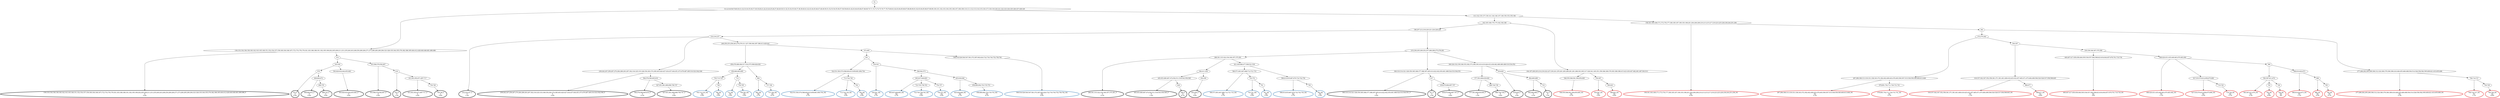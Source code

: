 digraph T {
	{
		rank=same
		153 [penwidth=3,colorscheme=set19,color=0,label="130;133;134;136;138;140;142;143;145;148;151;152;154;157;159;160;164;166;167;172;174;178;179;181;183;186;188;191;192;195;199;202;205;209;211;231;235;240;243;248;254;260;264;271;273;280;285;290;294;323;326;335;344;355;376;382;386;395;404;412;428;440;446;481;490;496_P\nP\n2.9%"]
		149 [penwidth=3,colorscheme=set19,color=0,label="579_P\nP\n2.9%"]
		147 [penwidth=3,colorscheme=set19,color=0,label="608;664;672_P\nP\n2.9%"]
		145 [penwidth=3,colorscheme=set19,color=0,label="688;755_P\nP\n5.8%"]
		143 [penwidth=3,colorscheme=set19,color=0,label="593;620;632;642;653;663_P\nP\n5.8%"]
		141 [penwidth=3,colorscheme=set19,color=0,label="553;566;578;592;607_P\nP\n2.9%"]
		139 [penwidth=3,colorscheme=set19,color=0,label="619_P\nP\n1.4%"]
		137 [penwidth=3,colorscheme=set19,color=0,label="631;641;652;671;687;717_P\nP\n2.9%"]
		135 [penwidth=3,colorscheme=set19,color=0,label="739;748_P\nP\n5.8%"]
		130 [penwidth=3,colorscheme=set19,color=0,label="232;234;237_P\nP\n1.4%"]
		128 [penwidth=3,colorscheme=set19,color=0,label="239;242;247;259;267;270;284;289;293;297;302;316;325;333;349;354;363;374;385;403;420;427;434;437;444;451;473;479;487;495;510;523;542;549_P\nP\n2.9%"]
		126 [penwidth=3,colorscheme=set19,color=0,label="564;576;590;605;616_P\nP\n4.3%"]
		124 [penwidth=3,colorscheme=set19,color=0,label="627;651;661;669;696;706;747_P\nP\n5.8%"]
		121 [penwidth=3,colorscheme=set19,color=0,label="288;301;315;322;334;340;357;375;381_P\nP\n4.3%"]
		118 [penwidth=3,colorscheme=set19,color=0,label="445;453;460;467;474;502;511;518;543;550;565_P\nP\n1.4%"]
		116 [penwidth=3,colorscheme=set19,color=0,label="628_P\nP\n8.7%"]
		114 [penwidth=3,colorscheme=set19,color=0,label="452;459_P\nP\n5.8%"]
		112 [penwidth=3,colorscheme=set19,color=0,label="300;310;314;321;328;350;365;368;377;388;397;405;414;422;442;454;461;488;524;533;544;551_P\nP\n2.9%"]
		110 [penwidth=3,colorscheme=set19,color=0,label="617_P\nP\n1.4%"]
		108 [penwidth=3,colorscheme=set19,color=0,label="639;670;684;697;707_P\nP\n5.8%"]
		105 [penwidth=3,colorscheme=set19,color=0,label="577;591;606;630;640_P\nP\n1.4%"]
		103 [penwidth=3,colorscheme=set19,color=0,label="686;726;738_P\nP\n5.8%"]
		101 [penwidth=3,colorscheme=set19,color=0,label="618;629_P\nP\n2.9%"]
		99 [penwidth=3,colorscheme=set19,color=0,label="662;685;698_P\nP\n4.3%"]
		97 [penwidth=3,colorscheme=set19,color=0,label="716_P\nP\n7.2%"]
		95 [penwidth=3,colorscheme=set19,color=1,label="158;161;163;169;171;173;176;177;180;185;187;190;193;198;201;204;206;208;210;213;215;217;219;223;225;228;238;244;251;256_M1\nM1\n4.5%"]
		91 [penwidth=3,colorscheme=set19,color=1,label="287;296;308;313;319;331;338;343;372;392;402;409;443;476;493;500;507;515;538;559;585;600;613;646_M1\nM1\n2.3%"]
		89 [penwidth=3,colorscheme=set19,color=1,label="678;691;702;711;720;731;741_M1\nM1\n5.7%"]
		86 [penwidth=3,colorscheme=set19,color=1,label="318;337;342;347;352;356;361;371;391;401;408;418;425;432;457;465;471;475;484;499;506;520;528;537;558;599;645_M1\nM1\n1.1%"]
		84 [penwidth=3,colorscheme=set19,color=1,label="666;677_M1\nM1\n6.8%"]
		81 [penwidth=3,colorscheme=set19,color=1,label="400;407;417;450;456;464;505;536;557;584;598;623;634;644;657;676;701;710;730_M1\nM1\n10%"]
		79 [penwidth=3,colorscheme=set19,color=1,label="406;424;431;435;449;463;470;483;492_M1\nM1\n1.1%"]
		77 [penwidth=3,colorscheme=set19,color=1,label="527;535;570;612;656;675;690_M1\nM1\n4.5%"]
		75 [penwidth=3,colorscheme=set19,color=1,label="719;729_M1\nM1\n5.7%"]
		72 [penwidth=3,colorscheme=set19,color=1,label="583;597;611;674_M1\nM1\n2.3%"]
		70 [penwidth=3,colorscheme=set19,color=1,label="700_M1\nM1\n6.8%"]
		68 [penwidth=3,colorscheme=set19,color=1,label="728_M1\nM1\n8%"]
		66 [penwidth=3,colorscheme=set19,color=1,label="596;610;622;673_M1\nM1\n1.1%"]
		64 [penwidth=3,colorscheme=set19,color=1,label="689_M1\nM1\n4.5%"]
		62 [penwidth=3,colorscheme=set19,color=1,label="709_M1\nM1\n9.1%"]
		60 [penwidth=3,colorscheme=set19,color=1,label="277;286;292;295;299;306;312;324;360;379;390;399;416;448;455;469;498;504;514;526;556;582;595;609;621;633;655;699_M1\nM1\n2.3%"]
		58 [penwidth=3,colorscheme=set19,color=1,label="708;718;727_M1\nM1\n1.1%"]
		56 [penwidth=3,colorscheme=set19,color=1,label="740;749_M1\nM1\n6.8%"]
		53 [penwidth=3,colorscheme=set19,color=1,label="546;555;568;581;594;654;665_M1\nM1\n5.7%"]
		51 [penwidth=3,colorscheme=set19,color=1,label="554;567_M1\nM1\n3.4%"]
		49 [penwidth=3,colorscheme=set19,color=1,label="580;643_M1\nM1\n6.8%"]
		44 [penwidth=3,colorscheme=set19,color=2,label="705;715;725_M2\nM2\n5.4%"]
		42 [penwidth=3,colorscheme=set19,color=2,label="766_M2\nM2\n5.4%"]
		40 [penwidth=3,colorscheme=set19,color=2,label="714_M2\nM2\n5.4%"]
		38 [penwidth=3,colorscheme=set19,color=2,label="759;765_M2\nM2\n5.4%"]
		36 [penwidth=3,colorscheme=set19,color=2,label="682_M2\nM2\n2.7%"]
		34 [penwidth=3,colorscheme=set19,color=2,label="737;746_M2\nM2\n8.1%"]
		30 [penwidth=3,colorscheme=set19,color=2,label="522;531;563;574;588;604;615;659;681;694;704_M2\nM2\n2.7%"]
		28 [penwidth=3,colorscheme=set19,color=2,label="713;724;736_M2\nM2\n5.4%"]
		26 [penwidth=3,colorscheme=set19,color=2,label="764_M2\nM2\n5.4%"]
		24 [penwidth=3,colorscheme=set19,color=2,label="530;541_M2\nM2\n2.7%"]
		21 [penwidth=3,colorscheme=set19,color=2,label="603;637;649;693_M2\nM2\n2.7%"]
		19 [penwidth=3,colorscheme=set19,color=2,label="723;745;758;763_M2\nM2\n5.4%"]
		17 [penwidth=3,colorscheme=set19,color=2,label="754;757_M2\nM2\n5.4%"]
		15 [penwidth=3,colorscheme=set19,color=2,label="625;636;648_M2\nM2\n2.7%"]
		13 [penwidth=3,colorscheme=set19,color=2,label="658;680;692;703;735;753_M2\nM2\n8.1%"]
		11 [penwidth=3,colorscheme=set19,color=2,label="509;516;529;540;547;561;572;587;602;624;722;734;744;752;756;762_M2\nM2\n5.4%"]
		8 [penwidth=3,colorscheme=set19,color=2,label="560;571;601;647;668;712;721;733_M2\nM2\n2.7%"]
		6 [penwidth=3,colorscheme=set19,color=2,label="743;751_M2\nM2\n5.4%"]
		4 [penwidth=3,colorscheme=set19,color=2,label="761_M2\nM2\n5.4%"]
		2 [penwidth=3,colorscheme=set19,color=2,label="586;614;635;667;679;732;742;750_M2\nM2\n2.7%"]
		0 [penwidth=3,colorscheme=set19,color=2,label="760_M2\nM2\n5.4%"]
	}
	156 [label="GL"]
	155 [label="0;1;2;3;4;5;6;7;8;9;10;11;12;13;14;15;16;17;18;19;20;21;22;23;24;25;26;27;28;29;30;31;32;33;34;35;36;37;38;39;40;41;42;43;44;45;46;47;48;49;50;51;52;53;54;55;56;57;58;59;60;61;62;63;64;65;66;67;68;69;70;71;72;73;74;75;76;77;78;79;80;81;82;83;84;85;86;87;88;89;90;91;92;93;94;95;96;97;98;99;100;101;102;103;104;105;106;107;108;109;110;111;112;113;114;115;116;117;118;119;120;121;122;123;124;125;126;127;128;129"]
	154 [label="130;133;134;136;138;140;142;143;145;148;151;152;154;157;159;160;164;166;167;172;174;178;179;181;183;186;188;191;192;195;199;202;205;209;211;231;235;240;243;248;254;260;264;271;273;280;285;290;294;323;326;335;344;355;376;382;386;395;404;412;428;440;446;481;490;496"]
	152 [label="512"]
	151 [label="525;545"]
	150 [label="579"]
	148 [label="608;664;672"]
	146 [label="688;755"]
	144 [label="593;620;632;642;653;663"]
	142 [label="553;566;578;592;607"]
	140 [label="619"]
	138 [label="631;641;652;671;687;717"]
	136 [label="739;748"]
	134 [label="131;132;135;137;139;141;144;146;147;149;150;153;155;156"]
	133 [label="162;165;168;170;175;182;184;189"]
	132 [label="196;207;212;218;220;221;224;226;229"]
	131 [label="232;234;237"]
	129 [label="239;242;247;259;267;270;284;289;293;297;302;316;325;333;349;354;363;374;385;403;420;427;434;437;444;451;473;479;487;495;510;523;542;549"]
	127 [label="564;576;590;605;616"]
	125 [label="627;651;661;669;696;706;747"]
	123 [label="233;236;245;249;252;257;266;269;275;278;283"]
	122 [label="288;301;315;322;334;340;357;375;381"]
	120 [label="394;411;439"]
	119 [label="445;453;460;467;474;502;511;518;543;550;565"]
	117 [label="628"]
	115 [label="452;459"]
	113 [label="300;310;314;321;328;350;365;368;377;388;397;405;414;422;442;454;461;488;524;533;544;551"]
	111 [label="617"]
	109 [label="639;670;684;697;707"]
	107 [label="309;320;332;339;348;353;362;373;384;393;410;419;426;433;436;462;468;480;489;519;534;552"]
	106 [label="577;591;606;630;640"]
	104 [label="686;726;738"]
	102 [label="618;629"]
	100 [label="662;685;698"]
	98 [label="716"]
	96 [label="158;161;163;169;171;173;176;177;180;185;187;190;193;198;201;204;206;208;210;213;215;217;219;223;225;228;238;244;251;256"]
	94 [label="262"]
	93 [label="272;274;282"]
	92 [label="287;296;308;313;319;331;338;343;372;392;402;409;443;476;493;500;507;515;538;559;585;600;613;646"]
	90 [label="678;691;702;711;720;731;741"]
	88 [label="304;307"]
	87 [label="318;337;342;347;352;356;361;371;391;401;408;418;425;432;457;465;471;475;484;499;506;520;528;537;558;599;645"]
	85 [label="666;677"]
	83 [label="330;336;346;367;370;380"]
	82 [label="400;407;417;450;456;464;505;536;557;584;598;623;634;644;657;676;701;710;730"]
	80 [label="406;424;431;435;449;463;470;483;492"]
	78 [label="527;535;570;612;656;675;690"]
	76 [label="719;729"]
	74 [label="569"]
	73 [label="583;597;611;674"]
	71 [label="700"]
	69 [label="728"]
	67 [label="596;610;622;673"]
	65 [label="689"]
	63 [label="709"]
	61 [label="277;286;292;295;299;306;312;324;360;379;390;399;416;448;455;469;498;504;514;526;556;582;595;609;621;633;655;699"]
	59 [label="708;718;727"]
	57 [label="740;749"]
	55 [label="194;197;200;203;214;216;222;227;230;241;255;261;265;268;281;291;298;303;305;317;329;341;345;351;359;366;369;378;383;389;398;415;423;430;447;482;491;497;503;513"]
	54 [label="546;555;568;581;594;654;665"]
	52 [label="554;567"]
	50 [label="580;643"]
	48 [label="246;250;253;258;263;276;279;311;327;358;364;387;396;413;429;441"]
	47 [label="458;478;486;494;517;532;575;589;626;638"]
	46 [label="650;660;683;695"]
	45 [label="705;715;725"]
	43 [label="766"]
	41 [label="714"]
	39 [label="759;765"]
	37 [label="682"]
	35 [label="737;746"]
	33 [label="472;485"]
	32 [label="501"]
	31 [label="522;531;563;574;588;604;615;659;681;694;704"]
	29 [label="713;724;736"]
	27 [label="764"]
	25 [label="530;541"]
	23 [label="548;562;573"]
	22 [label="603;637;649;693"]
	20 [label="723;745;758;763"]
	18 [label="754;757"]
	16 [label="625;636;648"]
	14 [label="658;680;692;703;735;753"]
	12 [label="509;516;529;540;547;561;572;587;602;624;722;734;744;752;756;762"]
	10 [label="421;438;466;477;508;521;539"]
	9 [label="560;571;601;647;668;712;721;733"]
	7 [label="743;751"]
	5 [label="761"]
	3 [label="586;614;635;667;679;732;742;750"]
	1 [label="760"]
	156 -> 155
	155 -> 154
	155 -> 134
	154 -> 153
	154 -> 152
	152 -> 151
	152 -> 142
	151 -> 150
	151 -> 144
	150 -> 149
	150 -> 148
	148 -> 147
	148 -> 146
	146 -> 145
	144 -> 143
	142 -> 141
	142 -> 140
	140 -> 139
	140 -> 138
	138 -> 137
	138 -> 136
	136 -> 135
	134 -> 133
	134 -> 96
	133 -> 132
	133 -> 55
	132 -> 131
	132 -> 123
	131 -> 130
	131 -> 129
	131 -> 48
	129 -> 128
	129 -> 127
	127 -> 126
	127 -> 125
	125 -> 124
	123 -> 122
	123 -> 113
	123 -> 107
	122 -> 121
	122 -> 120
	122 -> 10
	120 -> 119
	120 -> 115
	119 -> 118
	119 -> 117
	117 -> 116
	115 -> 114
	113 -> 112
	113 -> 111
	111 -> 110
	111 -> 109
	109 -> 108
	107 -> 106
	107 -> 102
	106 -> 105
	106 -> 104
	104 -> 103
	102 -> 101
	102 -> 100
	100 -> 99
	100 -> 98
	98 -> 97
	96 -> 95
	96 -> 94
	94 -> 93
	94 -> 61
	93 -> 92
	93 -> 88
	92 -> 91
	92 -> 90
	90 -> 89
	88 -> 87
	88 -> 83
	87 -> 86
	87 -> 85
	85 -> 84
	83 -> 82
	83 -> 80
	82 -> 81
	80 -> 79
	80 -> 78
	80 -> 74
	78 -> 77
	78 -> 76
	76 -> 75
	74 -> 73
	74 -> 67
	73 -> 72
	73 -> 71
	73 -> 69
	71 -> 70
	69 -> 68
	67 -> 66
	67 -> 65
	65 -> 64
	65 -> 63
	63 -> 62
	61 -> 60
	61 -> 59
	59 -> 58
	59 -> 57
	57 -> 56
	55 -> 54
	55 -> 52
	54 -> 53
	52 -> 51
	52 -> 50
	50 -> 49
	48 -> 47
	48 -> 33
	47 -> 46
	47 -> 37
	46 -> 45
	46 -> 41
	45 -> 44
	45 -> 43
	43 -> 42
	41 -> 40
	41 -> 39
	39 -> 38
	37 -> 36
	37 -> 35
	35 -> 34
	33 -> 32
	33 -> 12
	32 -> 31
	32 -> 25
	31 -> 30
	31 -> 29
	29 -> 28
	29 -> 27
	27 -> 26
	25 -> 24
	25 -> 23
	23 -> 22
	23 -> 16
	22 -> 21
	22 -> 20
	22 -> 18
	20 -> 19
	18 -> 17
	16 -> 15
	16 -> 14
	14 -> 13
	12 -> 11
	10 -> 9
	10 -> 3
	9 -> 8
	9 -> 7
	7 -> 6
	7 -> 5
	5 -> 4
	3 -> 2
	3 -> 1
	1 -> 0
}
